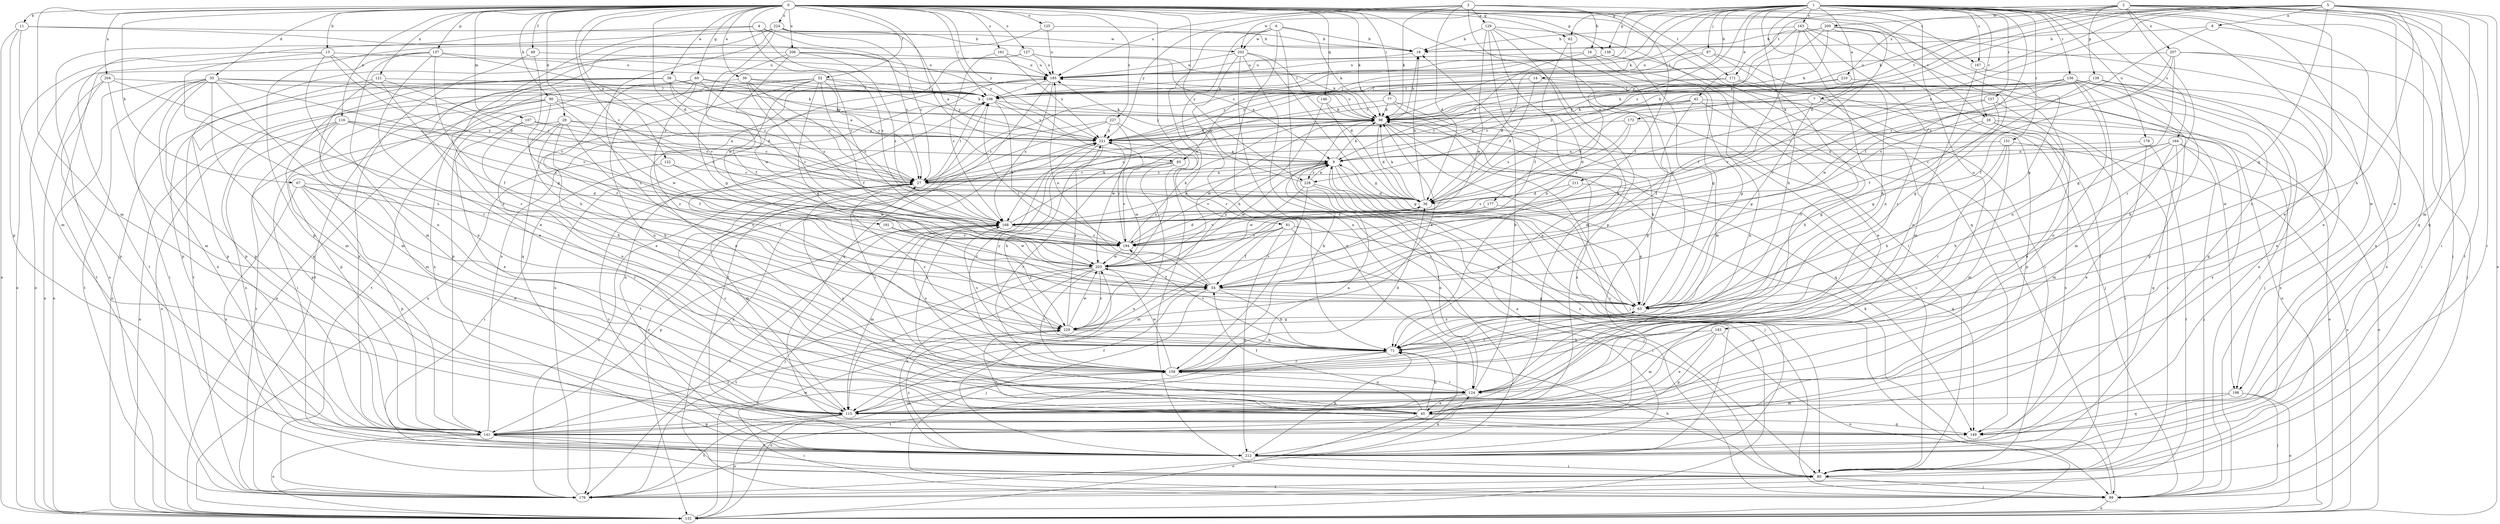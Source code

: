strict digraph  {
0;
1;
2;
3;
4;
5;
6;
7;
8;
9;
11;
13;
14;
16;
18;
26;
27;
29;
33;
36;
38;
39;
42;
45;
49;
52;
54;
60;
62;
63;
67;
71;
77;
80;
81;
85;
87;
88;
90;
98;
106;
107;
115;
116;
121;
122;
124;
125;
127;
129;
132;
137;
138;
139;
141;
146;
149;
151;
156;
157;
158;
161;
163;
164;
167;
168;
171;
172;
176;
177;
178;
183;
185;
191;
194;
198;
200;
202;
203;
204;
206;
207;
210;
211;
212;
221;
224;
227;
228;
229;
0 -> 11  [label=b];
0 -> 13  [label=b];
0 -> 26  [label=c];
0 -> 29  [label=d];
0 -> 33  [label=d];
0 -> 36  [label=d];
0 -> 38  [label=e];
0 -> 39  [label=e];
0 -> 49  [label=f];
0 -> 52  [label=f];
0 -> 60  [label=g];
0 -> 62  [label=g];
0 -> 67  [label=h];
0 -> 77  [label=i];
0 -> 80  [label=i];
0 -> 81  [label=j];
0 -> 85  [label=j];
0 -> 90  [label=k];
0 -> 98  [label=k];
0 -> 106  [label=l];
0 -> 107  [label=m];
0 -> 115  [label=m];
0 -> 116  [label=n];
0 -> 121  [label=n];
0 -> 122  [label=n];
0 -> 125  [label=o];
0 -> 127  [label=o];
0 -> 137  [label=p];
0 -> 138  [label=p];
0 -> 146  [label=q];
0 -> 149  [label=q];
0 -> 161  [label=s];
0 -> 171  [label=t];
0 -> 191  [label=v];
0 -> 194  [label=v];
0 -> 198  [label=w];
0 -> 204  [label=x];
0 -> 206  [label=x];
0 -> 221  [label=y];
0 -> 224  [label=z];
0 -> 227  [label=z];
0 -> 228  [label=z];
1 -> 7  [label=a];
1 -> 14  [label=b];
1 -> 26  [label=c];
1 -> 27  [label=c];
1 -> 42  [label=e];
1 -> 45  [label=e];
1 -> 54  [label=f];
1 -> 62  [label=g];
1 -> 71  [label=h];
1 -> 85  [label=j];
1 -> 87  [label=j];
1 -> 88  [label=j];
1 -> 98  [label=k];
1 -> 106  [label=l];
1 -> 124  [label=n];
1 -> 138  [label=p];
1 -> 151  [label=r];
1 -> 156  [label=r];
1 -> 157  [label=r];
1 -> 163  [label=s];
1 -> 164  [label=s];
1 -> 167  [label=s];
1 -> 177  [label=u];
1 -> 178  [label=u];
1 -> 183  [label=u];
1 -> 198  [label=w];
2 -> 80  [label=i];
2 -> 124  [label=n];
2 -> 139  [label=p];
2 -> 149  [label=q];
2 -> 158  [label=r];
2 -> 171  [label=t];
2 -> 172  [label=t];
2 -> 176  [label=t];
2 -> 198  [label=w];
2 -> 200  [label=w];
2 -> 207  [label=x];
2 -> 210  [label=x];
3 -> 16  [label=b];
3 -> 36  [label=d];
3 -> 54  [label=f];
3 -> 98  [label=k];
3 -> 129  [label=o];
3 -> 141  [label=p];
3 -> 167  [label=s];
3 -> 185  [label=u];
3 -> 221  [label=y];
4 -> 27  [label=c];
4 -> 45  [label=e];
4 -> 132  [label=o];
4 -> 168  [label=s];
4 -> 202  [label=w];
5 -> 8  [label=a];
5 -> 9  [label=a];
5 -> 36  [label=d];
5 -> 63  [label=g];
5 -> 71  [label=h];
5 -> 80  [label=i];
5 -> 98  [label=k];
5 -> 115  [label=m];
5 -> 132  [label=o];
5 -> 149  [label=q];
5 -> 202  [label=w];
5 -> 211  [label=x];
5 -> 228  [label=z];
6 -> 18  [label=b];
6 -> 80  [label=i];
6 -> 98  [label=k];
6 -> 158  [label=r];
6 -> 202  [label=w];
6 -> 203  [label=w];
6 -> 212  [label=x];
7 -> 36  [label=d];
7 -> 63  [label=g];
7 -> 80  [label=i];
7 -> 98  [label=k];
7 -> 141  [label=p];
8 -> 18  [label=b];
8 -> 45  [label=e];
8 -> 168  [label=s];
9 -> 27  [label=c];
9 -> 88  [label=j];
9 -> 98  [label=k];
9 -> 132  [label=o];
9 -> 194  [label=v];
9 -> 203  [label=w];
9 -> 212  [label=x];
9 -> 228  [label=z];
11 -> 18  [label=b];
11 -> 115  [label=m];
11 -> 132  [label=o];
11 -> 141  [label=p];
11 -> 221  [label=y];
13 -> 36  [label=d];
13 -> 124  [label=n];
13 -> 132  [label=o];
13 -> 158  [label=r];
13 -> 185  [label=u];
13 -> 194  [label=v];
14 -> 36  [label=d];
14 -> 63  [label=g];
14 -> 106  [label=l];
14 -> 221  [label=y];
16 -> 9  [label=a];
16 -> 45  [label=e];
16 -> 115  [label=m];
16 -> 185  [label=u];
18 -> 185  [label=u];
26 -> 63  [label=g];
26 -> 80  [label=i];
26 -> 132  [label=o];
26 -> 212  [label=x];
26 -> 221  [label=y];
27 -> 9  [label=a];
27 -> 36  [label=d];
27 -> 106  [label=l];
27 -> 115  [label=m];
27 -> 158  [label=r];
27 -> 176  [label=t];
29 -> 27  [label=c];
29 -> 54  [label=f];
29 -> 71  [label=h];
29 -> 124  [label=n];
29 -> 176  [label=t];
29 -> 221  [label=y];
29 -> 229  [label=z];
33 -> 36  [label=d];
33 -> 80  [label=i];
33 -> 106  [label=l];
33 -> 115  [label=m];
33 -> 132  [label=o];
33 -> 141  [label=p];
33 -> 149  [label=q];
33 -> 176  [label=t];
33 -> 194  [label=v];
33 -> 212  [label=x];
36 -> 18  [label=b];
36 -> 98  [label=k];
36 -> 168  [label=s];
38 -> 9  [label=a];
38 -> 27  [label=c];
38 -> 98  [label=k];
38 -> 106  [label=l];
38 -> 115  [label=m];
38 -> 132  [label=o];
38 -> 141  [label=p];
39 -> 27  [label=c];
39 -> 98  [label=k];
39 -> 106  [label=l];
39 -> 141  [label=p];
39 -> 168  [label=s];
39 -> 194  [label=v];
42 -> 54  [label=f];
42 -> 71  [label=h];
42 -> 98  [label=k];
42 -> 168  [label=s];
42 -> 212  [label=x];
42 -> 221  [label=y];
45 -> 27  [label=c];
45 -> 54  [label=f];
45 -> 71  [label=h];
45 -> 132  [label=o];
45 -> 149  [label=q];
45 -> 221  [label=y];
49 -> 71  [label=h];
49 -> 185  [label=u];
49 -> 212  [label=x];
52 -> 27  [label=c];
52 -> 45  [label=e];
52 -> 54  [label=f];
52 -> 63  [label=g];
52 -> 106  [label=l];
52 -> 141  [label=p];
52 -> 149  [label=q];
52 -> 176  [label=t];
52 -> 221  [label=y];
54 -> 63  [label=g];
54 -> 71  [label=h];
54 -> 88  [label=j];
54 -> 106  [label=l];
54 -> 185  [label=u];
60 -> 45  [label=e];
60 -> 106  [label=l];
60 -> 124  [label=n];
60 -> 132  [label=o];
60 -> 168  [label=s];
60 -> 212  [label=x];
60 -> 221  [label=y];
60 -> 229  [label=z];
62 -> 63  [label=g];
62 -> 71  [label=h];
63 -> 9  [label=a];
63 -> 98  [label=k];
63 -> 158  [label=r];
63 -> 229  [label=z];
67 -> 36  [label=d];
67 -> 45  [label=e];
67 -> 141  [label=p];
67 -> 158  [label=r];
67 -> 168  [label=s];
67 -> 212  [label=x];
71 -> 27  [label=c];
71 -> 106  [label=l];
71 -> 158  [label=r];
71 -> 168  [label=s];
71 -> 176  [label=t];
71 -> 194  [label=v];
71 -> 221  [label=y];
77 -> 80  [label=i];
77 -> 98  [label=k];
77 -> 168  [label=s];
77 -> 212  [label=x];
80 -> 71  [label=h];
80 -> 88  [label=j];
80 -> 176  [label=t];
81 -> 54  [label=f];
81 -> 63  [label=g];
81 -> 80  [label=i];
81 -> 115  [label=m];
81 -> 194  [label=v];
81 -> 212  [label=x];
85 -> 27  [label=c];
85 -> 158  [label=r];
85 -> 194  [label=v];
85 -> 203  [label=w];
85 -> 212  [label=x];
87 -> 36  [label=d];
87 -> 115  [label=m];
87 -> 158  [label=r];
87 -> 185  [label=u];
88 -> 98  [label=k];
88 -> 132  [label=o];
88 -> 221  [label=y];
90 -> 54  [label=f];
90 -> 80  [label=i];
90 -> 98  [label=k];
90 -> 132  [label=o];
90 -> 141  [label=p];
90 -> 168  [label=s];
90 -> 203  [label=w];
98 -> 18  [label=b];
98 -> 36  [label=d];
98 -> 80  [label=i];
98 -> 88  [label=j];
98 -> 149  [label=q];
98 -> 185  [label=u];
98 -> 203  [label=w];
98 -> 221  [label=y];
106 -> 98  [label=k];
106 -> 194  [label=v];
106 -> 212  [label=x];
106 -> 221  [label=y];
107 -> 27  [label=c];
107 -> 45  [label=e];
107 -> 71  [label=h];
107 -> 221  [label=y];
115 -> 9  [label=a];
115 -> 27  [label=c];
115 -> 54  [label=f];
115 -> 132  [label=o];
115 -> 141  [label=p];
115 -> 176  [label=t];
116 -> 9  [label=a];
116 -> 115  [label=m];
116 -> 132  [label=o];
116 -> 141  [label=p];
116 -> 168  [label=s];
116 -> 212  [label=x];
116 -> 221  [label=y];
121 -> 27  [label=c];
121 -> 54  [label=f];
121 -> 106  [label=l];
121 -> 124  [label=n];
121 -> 141  [label=p];
122 -> 27  [label=c];
122 -> 80  [label=i];
122 -> 203  [label=w];
124 -> 18  [label=b];
124 -> 45  [label=e];
124 -> 115  [label=m];
124 -> 158  [label=r];
125 -> 18  [label=b];
125 -> 141  [label=p];
125 -> 185  [label=u];
127 -> 9  [label=a];
127 -> 54  [label=f];
127 -> 98  [label=k];
127 -> 176  [label=t];
127 -> 185  [label=u];
129 -> 18  [label=b];
129 -> 54  [label=f];
129 -> 71  [label=h];
129 -> 88  [label=j];
129 -> 115  [label=m];
129 -> 141  [label=p];
129 -> 203  [label=w];
132 -> 185  [label=u];
132 -> 203  [label=w];
137 -> 45  [label=e];
137 -> 63  [label=g];
137 -> 115  [label=m];
137 -> 132  [label=o];
137 -> 176  [label=t];
137 -> 185  [label=u];
137 -> 194  [label=v];
138 -> 63  [label=g];
138 -> 80  [label=i];
138 -> 106  [label=l];
138 -> 185  [label=u];
139 -> 45  [label=e];
139 -> 54  [label=f];
139 -> 71  [label=h];
139 -> 98  [label=k];
139 -> 106  [label=l];
139 -> 212  [label=x];
139 -> 221  [label=y];
141 -> 80  [label=i];
141 -> 132  [label=o];
141 -> 158  [label=r];
141 -> 185  [label=u];
141 -> 212  [label=x];
141 -> 229  [label=z];
146 -> 63  [label=g];
146 -> 98  [label=k];
146 -> 229  [label=z];
149 -> 229  [label=z];
151 -> 9  [label=a];
151 -> 71  [label=h];
151 -> 115  [label=m];
151 -> 132  [label=o];
151 -> 158  [label=r];
156 -> 27  [label=c];
156 -> 88  [label=j];
156 -> 98  [label=k];
156 -> 106  [label=l];
156 -> 115  [label=m];
156 -> 124  [label=n];
156 -> 141  [label=p];
156 -> 149  [label=q];
156 -> 194  [label=v];
156 -> 203  [label=w];
156 -> 212  [label=x];
157 -> 45  [label=e];
157 -> 63  [label=g];
157 -> 98  [label=k];
157 -> 194  [label=v];
158 -> 36  [label=d];
158 -> 98  [label=k];
158 -> 124  [label=n];
158 -> 132  [label=o];
158 -> 168  [label=s];
158 -> 203  [label=w];
161 -> 168  [label=s];
161 -> 185  [label=u];
161 -> 221  [label=y];
163 -> 18  [label=b];
163 -> 27  [label=c];
163 -> 54  [label=f];
163 -> 71  [label=h];
163 -> 80  [label=i];
163 -> 124  [label=n];
163 -> 158  [label=r];
164 -> 9  [label=a];
164 -> 27  [label=c];
164 -> 71  [label=h];
164 -> 88  [label=j];
164 -> 115  [label=m];
164 -> 132  [label=o];
164 -> 149  [label=q];
167 -> 88  [label=j];
167 -> 124  [label=n];
168 -> 9  [label=a];
168 -> 88  [label=j];
168 -> 98  [label=k];
168 -> 115  [label=m];
168 -> 141  [label=p];
168 -> 176  [label=t];
168 -> 194  [label=v];
171 -> 88  [label=j];
171 -> 106  [label=l];
171 -> 124  [label=n];
171 -> 132  [label=o];
171 -> 221  [label=y];
172 -> 36  [label=d];
172 -> 168  [label=s];
172 -> 212  [label=x];
172 -> 221  [label=y];
176 -> 185  [label=u];
177 -> 63  [label=g];
177 -> 168  [label=s];
177 -> 194  [label=v];
178 -> 9  [label=a];
178 -> 45  [label=e];
178 -> 176  [label=t];
183 -> 45  [label=e];
183 -> 71  [label=h];
183 -> 115  [label=m];
183 -> 132  [label=o];
183 -> 141  [label=p];
185 -> 106  [label=l];
185 -> 149  [label=q];
185 -> 168  [label=s];
191 -> 194  [label=v];
191 -> 203  [label=w];
191 -> 229  [label=z];
194 -> 36  [label=d];
194 -> 98  [label=k];
194 -> 203  [label=w];
194 -> 221  [label=y];
198 -> 88  [label=j];
198 -> 115  [label=m];
198 -> 132  [label=o];
198 -> 149  [label=q];
200 -> 18  [label=b];
200 -> 63  [label=g];
200 -> 98  [label=k];
200 -> 106  [label=l];
200 -> 194  [label=v];
200 -> 212  [label=x];
200 -> 221  [label=y];
202 -> 36  [label=d];
202 -> 63  [label=g];
202 -> 71  [label=h];
202 -> 124  [label=n];
202 -> 176  [label=t];
202 -> 185  [label=u];
203 -> 54  [label=f];
203 -> 115  [label=m];
203 -> 158  [label=r];
203 -> 176  [label=t];
203 -> 212  [label=x];
203 -> 229  [label=z];
204 -> 106  [label=l];
204 -> 115  [label=m];
204 -> 132  [label=o];
204 -> 141  [label=p];
204 -> 229  [label=z];
206 -> 63  [label=g];
206 -> 98  [label=k];
206 -> 168  [label=s];
206 -> 176  [label=t];
206 -> 185  [label=u];
206 -> 203  [label=w];
207 -> 54  [label=f];
207 -> 63  [label=g];
207 -> 80  [label=i];
207 -> 88  [label=j];
207 -> 185  [label=u];
207 -> 194  [label=v];
210 -> 27  [label=c];
210 -> 63  [label=g];
210 -> 106  [label=l];
211 -> 36  [label=d];
211 -> 149  [label=q];
211 -> 168  [label=s];
212 -> 9  [label=a];
212 -> 27  [label=c];
212 -> 71  [label=h];
212 -> 80  [label=i];
212 -> 106  [label=l];
212 -> 124  [label=n];
212 -> 229  [label=z];
221 -> 9  [label=a];
221 -> 71  [label=h];
221 -> 132  [label=o];
221 -> 158  [label=r];
224 -> 9  [label=a];
224 -> 18  [label=b];
224 -> 27  [label=c];
224 -> 158  [label=r];
224 -> 176  [label=t];
224 -> 203  [label=w];
224 -> 229  [label=z];
227 -> 27  [label=c];
227 -> 80  [label=i];
227 -> 176  [label=t];
227 -> 203  [label=w];
227 -> 221  [label=y];
228 -> 9  [label=a];
228 -> 88  [label=j];
228 -> 124  [label=n];
228 -> 185  [label=u];
228 -> 203  [label=w];
228 -> 229  [label=z];
229 -> 63  [label=g];
229 -> 71  [label=h];
229 -> 98  [label=k];
229 -> 203  [label=w];
229 -> 221  [label=y];
}
